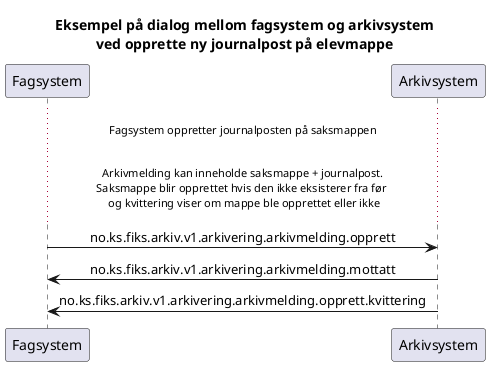 @startuml
skinparam sequenceMessageAlign center 

title "Eksempel på dialog mellom fagsystem og arkivsystem\nved opprette ny journalpost på elevmappe"


participant Fagsystem as "Fagsystem"
participant Arkivsystem as "Arkivsystem"

... Fagsystem oppretter journalposten på saksmappen ...
... Arkivmelding kan inneholde saksmappe + journalpost. \n Saksmappe blir opprettet hvis den ikke eksisterer fra før  \n  og kvittering viser om mappe ble opprettet eller ikke ...
Fagsystem -> Arkivsystem : no.ks.fiks.arkiv.v1.arkivering.arkivmelding.opprett
Fagsystem <- Arkivsystem : no.ks.fiks.arkiv.v1.arkivering.arkivmelding.mottatt
Fagsystem <- Arkivsystem : no.ks.fiks.arkiv.v1.arkivering.arkivmelding.opprett.kvittering
@enduml